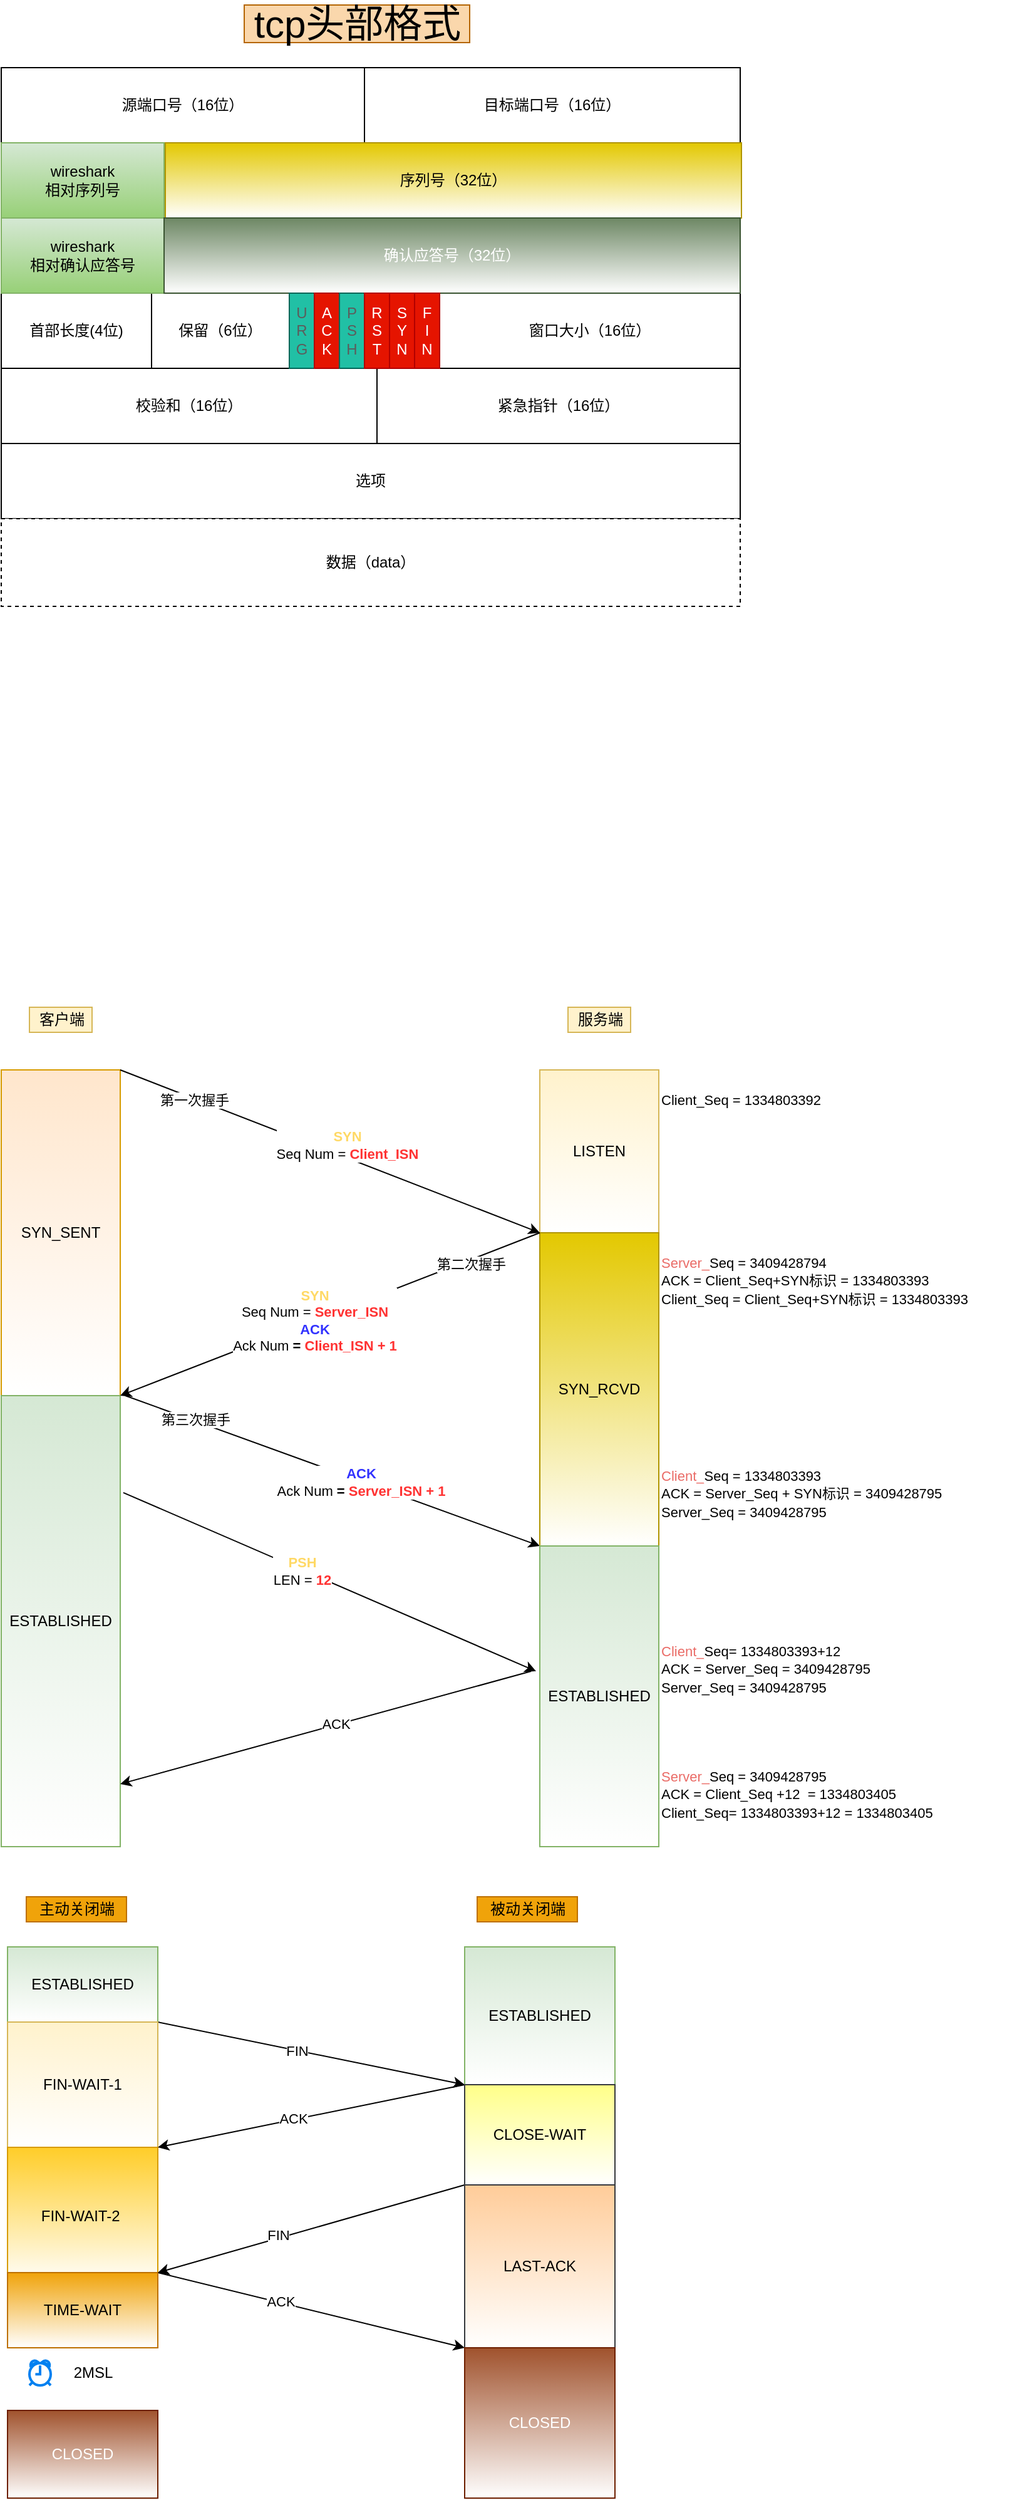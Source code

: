 <mxfile version="15.3.2" type="github">
  <diagram id="oA3eS2ro-VcBrTiEZLm-" name="第 1 页">
    <mxGraphModel dx="1133" dy="695" grid="1" gridSize="10" guides="1" tooltips="1" connect="1" arrows="1" fold="1" page="1" pageScale="1" pageWidth="827" pageHeight="1169" math="0" shadow="0">
      <root>
        <mxCell id="0" />
        <mxCell id="1" parent="0" />
        <mxCell id="Nb2khe5gCZyhO0hgCq8m-3" value="源端口号（16位）" style="rounded=0;whiteSpace=wrap;html=1;gradientColor=#ffffff;" parent="1" vertex="1">
          <mxGeometry x="130" y="180" width="290" height="60" as="geometry" />
        </mxCell>
        <mxCell id="Nb2khe5gCZyhO0hgCq8m-4" value="目标端口号（16位）" style="rounded=0;whiteSpace=wrap;html=1;gradientColor=#ffffff;" parent="1" vertex="1">
          <mxGeometry x="420" y="180" width="300" height="60" as="geometry" />
        </mxCell>
        <mxCell id="Nb2khe5gCZyhO0hgCq8m-9" value="首部长度(4位)" style="rounded=0;whiteSpace=wrap;html=1;" parent="1" vertex="1">
          <mxGeometry x="130" y="360" width="120" height="60" as="geometry" />
        </mxCell>
        <mxCell id="Nb2khe5gCZyhO0hgCq8m-10" value="保留（6位）" style="rounded=0;whiteSpace=wrap;html=1;" parent="1" vertex="1">
          <mxGeometry x="250" y="360" width="110" height="60" as="geometry" />
        </mxCell>
        <mxCell id="Nb2khe5gCZyhO0hgCq8m-11" value="窗口大小（16位）" style="rounded=0;whiteSpace=wrap;html=1;" parent="1" vertex="1">
          <mxGeometry x="480" y="360" width="240" height="60" as="geometry" />
        </mxCell>
        <mxCell id="Nb2khe5gCZyhO0hgCq8m-14" value="校验和（16位）" style="rounded=0;whiteSpace=wrap;html=1;" parent="1" vertex="1">
          <mxGeometry x="130" y="420" width="300" height="60" as="geometry" />
        </mxCell>
        <mxCell id="Nb2khe5gCZyhO0hgCq8m-16" value="紧急指针（16位）" style="rounded=0;whiteSpace=wrap;html=1;" parent="1" vertex="1">
          <mxGeometry x="430" y="420" width="290" height="60" as="geometry" />
        </mxCell>
        <mxCell id="Nb2khe5gCZyhO0hgCq8m-17" value="选项" style="rounded=0;whiteSpace=wrap;html=1;" parent="1" vertex="1">
          <mxGeometry x="130" y="480" width="590" height="60" as="geometry" />
        </mxCell>
        <mxCell id="Nb2khe5gCZyhO0hgCq8m-18" value="数据（data）" style="rounded=0;whiteSpace=wrap;html=1;dashed=1;" parent="1" vertex="1">
          <mxGeometry x="130" y="540" width="590" height="70" as="geometry" />
        </mxCell>
        <mxCell id="Nb2khe5gCZyhO0hgCq8m-20" value="wireshark&lt;br&gt;相对序列号" style="rounded=0;whiteSpace=wrap;html=1;gradientColor=#97d077;fillColor=#d5e8d4;strokeColor=#82b366;" parent="1" vertex="1">
          <mxGeometry x="130" y="240" width="130" height="60" as="geometry" />
        </mxCell>
        <mxCell id="Nb2khe5gCZyhO0hgCq8m-21" value="序列号（32位）" style="rounded=0;whiteSpace=wrap;html=1;fillColor=#e3c800;strokeColor=#B09500;fontColor=#000000;gradientColor=#ffffff;" parent="1" vertex="1">
          <mxGeometry x="261" y="240" width="460" height="60" as="geometry" />
        </mxCell>
        <mxCell id="Nb2khe5gCZyhO0hgCq8m-22" value="wireshark&lt;br&gt;相对确认应答号" style="rounded=0;whiteSpace=wrap;html=1;gradientColor=#97d077;fillColor=#d5e8d4;strokeColor=#82b366;" parent="1" vertex="1">
          <mxGeometry x="130" y="300" width="130" height="60" as="geometry" />
        </mxCell>
        <mxCell id="Nb2khe5gCZyhO0hgCq8m-23" value="确认应答号（32位）" style="rounded=0;whiteSpace=wrap;html=1;fillColor=#6d8764;strokeColor=#3A5431;fontColor=#ffffff;gradientColor=#ffffff;" parent="1" vertex="1">
          <mxGeometry x="260" y="300" width="460" height="60" as="geometry" />
        </mxCell>
        <mxCell id="Nb2khe5gCZyhO0hgCq8m-26" value="U&lt;br&gt;R&lt;br&gt;G" style="rounded=0;html=1;sketch=0;fontColor=#5C5C5C;strokeColor=#006658;fillColor=#21C0A5;whiteSpace=wrap;" parent="1" vertex="1">
          <mxGeometry x="360" y="360" width="20" height="60" as="geometry" />
        </mxCell>
        <mxCell id="Nb2khe5gCZyhO0hgCq8m-27" value="A&lt;br&gt;C&lt;br&gt;K" style="rounded=0;whiteSpace=wrap;html=1;sketch=0;fontColor=#ffffff;strokeColor=#B20000;fillColor=#e51400;" parent="1" vertex="1">
          <mxGeometry x="380" y="360" width="20" height="60" as="geometry" />
        </mxCell>
        <mxCell id="Nb2khe5gCZyhO0hgCq8m-28" value="P&lt;br&gt;S&lt;br&gt;H" style="rounded=0;whiteSpace=wrap;html=1;sketch=0;fontColor=#5C5C5C;strokeColor=#006658;fillColor=#21C0A5;" parent="1" vertex="1">
          <mxGeometry x="400" y="360" width="20" height="60" as="geometry" />
        </mxCell>
        <mxCell id="Nb2khe5gCZyhO0hgCq8m-29" value="R&lt;br&gt;S&lt;br&gt;T" style="rounded=0;whiteSpace=wrap;html=1;sketch=0;fontColor=#ffffff;strokeColor=#B20000;fillColor=#e51400;" parent="1" vertex="1">
          <mxGeometry x="420" y="360" width="20" height="60" as="geometry" />
        </mxCell>
        <mxCell id="Nb2khe5gCZyhO0hgCq8m-30" value="S&lt;br&gt;Y&lt;br&gt;N" style="rounded=0;whiteSpace=wrap;html=1;sketch=0;fontColor=#ffffff;strokeColor=#B20000;fillColor=#e51400;" parent="1" vertex="1">
          <mxGeometry x="440" y="360" width="20" height="60" as="geometry" />
        </mxCell>
        <mxCell id="Nb2khe5gCZyhO0hgCq8m-31" value="F&lt;br&gt;I&lt;br&gt;N" style="rounded=0;whiteSpace=wrap;html=1;sketch=0;fontColor=#ffffff;strokeColor=#B20000;fillColor=#e51400;" parent="1" vertex="1">
          <mxGeometry x="460" y="360" width="20" height="60" as="geometry" />
        </mxCell>
        <mxCell id="Nb2khe5gCZyhO0hgCq8m-32" value="&lt;font style=&quot;font-size: 31px&quot;&gt;tcp头部格式&lt;/font&gt;" style="text;html=1;align=center;verticalAlign=middle;resizable=0;points=[];autosize=1;fillColor=#fad7ac;strokeColor=#b46504;" parent="1" vertex="1">
          <mxGeometry x="324" y="130" width="180" height="30" as="geometry" />
        </mxCell>
        <mxCell id="5syFboAeOt0OYtr-gB5--3" value="SYN_SENT" style="rounded=0;whiteSpace=wrap;html=1;fillColor=#ffe6cc;strokeColor=#d79b00;gradientColor=#ffffff;" parent="1" vertex="1">
          <mxGeometry x="130" y="980" width="95" height="260" as="geometry" />
        </mxCell>
        <mxCell id="5syFboAeOt0OYtr-gB5--11" style="rounded=0;orthogonalLoop=1;jettySize=auto;html=1;entryX=0;entryY=0;entryDx=0;entryDy=0;" parent="1" target="5syFboAeOt0OYtr-gB5--7" edge="1">
          <mxGeometry relative="1" as="geometry">
            <mxPoint x="229" y="1240" as="sourcePoint" />
          </mxGeometry>
        </mxCell>
        <mxCell id="5syFboAeOt0OYtr-gB5--18" value="第三次握手" style="edgeLabel;html=1;align=center;verticalAlign=middle;resizable=0;points=[];" parent="5syFboAeOt0OYtr-gB5--11" vertex="1" connectable="0">
          <mxGeometry x="-0.669" y="1" relative="1" as="geometry">
            <mxPoint as="offset" />
          </mxGeometry>
        </mxCell>
        <mxCell id="5syFboAeOt0OYtr-gB5--4" value="&lt;span&gt;ESTABLISHED&lt;/span&gt;" style="rounded=0;whiteSpace=wrap;html=1;fillColor=#d5e8d4;strokeColor=#82b366;gradientColor=#ffffff;" parent="1" vertex="1">
          <mxGeometry x="130" y="1240" width="95" height="360" as="geometry" />
        </mxCell>
        <mxCell id="5syFboAeOt0OYtr-gB5--5" value="LISTEN" style="rounded=0;whiteSpace=wrap;html=1;fillColor=#fff2cc;strokeColor=#d6b656;gradientColor=#ffffff;gradientDirection=south;" parent="1" vertex="1">
          <mxGeometry x="560" y="980" width="95" height="130" as="geometry" />
        </mxCell>
        <mxCell id="5syFboAeOt0OYtr-gB5--6" value="SYN_RCVD" style="rounded=0;whiteSpace=wrap;html=1;fillColor=#e3c800;strokeColor=#B09500;fontColor=#000000;gradientColor=#ffffff;" parent="1" vertex="1">
          <mxGeometry x="560" y="1110" width="95" height="250" as="geometry" />
        </mxCell>
        <mxCell id="5syFboAeOt0OYtr-gB5--7" value="ESTABLISHED" style="rounded=0;whiteSpace=wrap;html=1;fillColor=#d5e8d4;strokeColor=#82b366;gradientColor=#ffffff;" parent="1" vertex="1">
          <mxGeometry x="560" y="1360" width="95" height="240" as="geometry" />
        </mxCell>
        <mxCell id="5syFboAeOt0OYtr-gB5--9" value="" style="endArrow=classic;html=1;exitX=1;exitY=0;exitDx=0;exitDy=0;entryX=0;entryY=1;entryDx=0;entryDy=0;" parent="1" source="5syFboAeOt0OYtr-gB5--3" target="5syFboAeOt0OYtr-gB5--5" edge="1">
          <mxGeometry width="50" height="50" relative="1" as="geometry">
            <mxPoint x="225" y="1040" as="sourcePoint" />
            <mxPoint x="440" y="1100" as="targetPoint" />
          </mxGeometry>
        </mxCell>
        <mxCell id="5syFboAeOt0OYtr-gB5--12" value="第一次握手" style="edgeLabel;html=1;align=center;verticalAlign=middle;resizable=0;points=[];" parent="5syFboAeOt0OYtr-gB5--9" vertex="1" connectable="0">
          <mxGeometry x="-0.647" y="-1" relative="1" as="geometry">
            <mxPoint as="offset" />
          </mxGeometry>
        </mxCell>
        <mxCell id="5syFboAeOt0OYtr-gB5--15" value="&lt;b&gt;&lt;font color=&quot;#ffd966&quot;&gt;SYN&lt;/font&gt;&lt;/b&gt;&lt;br&gt;Seq Num = &lt;font color=&quot;#ff3333&quot; style=&quot;font-weight: bold&quot;&gt;Client_ISN&lt;/font&gt;&lt;b&gt;&lt;font color=&quot;#ff3333&quot;&gt;&lt;br&gt;&lt;/font&gt;&lt;/b&gt;" style="edgeLabel;html=1;align=center;verticalAlign=middle;resizable=0;points=[];" parent="5syFboAeOt0OYtr-gB5--9" vertex="1" connectable="0">
          <mxGeometry x="0.076" relative="1" as="geometry">
            <mxPoint y="-10" as="offset" />
          </mxGeometry>
        </mxCell>
        <mxCell id="5syFboAeOt0OYtr-gB5--10" value="" style="endArrow=classic;html=1;exitX=0;exitY=0;exitDx=0;exitDy=0;entryX=1;entryY=0;entryDx=0;entryDy=0;" parent="1" source="5syFboAeOt0OYtr-gB5--6" target="5syFboAeOt0OYtr-gB5--4" edge="1">
          <mxGeometry width="50" height="50" relative="1" as="geometry">
            <mxPoint x="530" y="1030" as="sourcePoint" />
            <mxPoint x="530" y="1440" as="targetPoint" />
          </mxGeometry>
        </mxCell>
        <mxCell id="5syFboAeOt0OYtr-gB5--17" value="第二次握手" style="edgeLabel;html=1;align=center;verticalAlign=middle;resizable=0;points=[];" parent="5syFboAeOt0OYtr-gB5--10" vertex="1" connectable="0">
          <mxGeometry x="-0.667" y="3" relative="1" as="geometry">
            <mxPoint as="offset" />
          </mxGeometry>
        </mxCell>
        <mxCell id="5syFboAeOt0OYtr-gB5--16" value="&lt;b&gt;&lt;font color=&quot;#ffd966&quot;&gt;SYN&lt;/font&gt;&lt;/b&gt;&lt;br&gt;Seq Num = &lt;font color=&quot;#ff3333&quot; style=&quot;font-weight: bold&quot;&gt;Server_ISN&lt;/font&gt;&lt;br&gt;&lt;b&gt;&lt;font color=&quot;#3333ff&quot;&gt;ACK&lt;/font&gt;&lt;/b&gt;&lt;br&gt;Ack Num&lt;b&gt; =&lt;font color=&quot;#ff3333&quot;&gt;&amp;nbsp;&lt;/font&gt;&lt;/b&gt;&lt;span style=&quot;color: rgb(255 , 51 , 51) ; font-weight: 700&quot;&gt;Client_ISN + 1&lt;/span&gt;&lt;b&gt;&lt;font color=&quot;#ff3333&quot;&gt;&lt;br&gt;&lt;/font&gt;&lt;/b&gt;" style="edgeLabel;html=1;align=center;verticalAlign=middle;resizable=0;points=[];" parent="1" vertex="1" connectable="0">
          <mxGeometry x="379.999" y="1179.998" as="geometry" />
        </mxCell>
        <mxCell id="5syFboAeOt0OYtr-gB5--19" value="&lt;b&gt;&lt;font color=&quot;#3333ff&quot;&gt;ACK&lt;/font&gt;&lt;/b&gt;&lt;br&gt;Ack Num&lt;b&gt; =&lt;font color=&quot;#ff3333&quot;&gt;&amp;nbsp;&lt;/font&gt;&lt;/b&gt;&lt;span style=&quot;color: rgb(255 , 51 , 51) ; font-weight: 700&quot;&gt;Server_ISN + 1&lt;/span&gt;&lt;b&gt;&lt;font color=&quot;#ff3333&quot;&gt;&lt;br&gt;&lt;/font&gt;&lt;/b&gt;" style="edgeLabel;html=1;align=center;verticalAlign=middle;resizable=0;points=[];" parent="1" vertex="1" connectable="0">
          <mxGeometry x="419.999" y="1299.998" as="geometry">
            <mxPoint x="-3" y="9" as="offset" />
          </mxGeometry>
        </mxCell>
        <mxCell id="5syFboAeOt0OYtr-gB5--20" value="客户端" style="text;html=1;align=center;verticalAlign=middle;resizable=0;points=[];autosize=1;strokeColor=#d6b656;fillColor=#fff2cc;" parent="1" vertex="1">
          <mxGeometry x="152.5" y="930" width="50" height="20" as="geometry" />
        </mxCell>
        <mxCell id="5syFboAeOt0OYtr-gB5--21" value="服务端" style="text;html=1;align=center;verticalAlign=middle;resizable=0;points=[];autosize=1;strokeColor=#d6b656;fillColor=#fff2cc;" parent="1" vertex="1">
          <mxGeometry x="582.5" y="930" width="50" height="20" as="geometry" />
        </mxCell>
        <mxCell id="5syFboAeOt0OYtr-gB5--24" value="" style="endArrow=classic;html=1;exitX=1.026;exitY=0.215;exitDx=0;exitDy=0;exitPerimeter=0;" parent="1" source="5syFboAeOt0OYtr-gB5--4" edge="1">
          <mxGeometry width="50" height="50" relative="1" as="geometry">
            <mxPoint x="225" y="1450" as="sourcePoint" />
            <mxPoint x="557" y="1460" as="targetPoint" />
            <Array as="points" />
          </mxGeometry>
        </mxCell>
        <mxCell id="5syFboAeOt0OYtr-gB5--27" value="&lt;b&gt;&lt;font color=&quot;#ffd966&quot;&gt;PSH&lt;/font&gt;&lt;/b&gt;&lt;br&gt;LEN =&amp;nbsp;&lt;font color=&quot;#ff3333&quot; style=&quot;font-weight: bold&quot;&gt;12&lt;/font&gt;&lt;br&gt;" style="edgeLabel;html=1;align=center;verticalAlign=middle;resizable=0;points=[];" parent="5syFboAeOt0OYtr-gB5--24" vertex="1" connectable="0">
          <mxGeometry x="-0.27" y="-3" relative="1" as="geometry">
            <mxPoint x="23" y="8" as="offset" />
          </mxGeometry>
        </mxCell>
        <mxCell id="5syFboAeOt0OYtr-gB5--25" value="" style="endArrow=classic;html=1;" parent="1" edge="1">
          <mxGeometry width="50" height="50" relative="1" as="geometry">
            <mxPoint x="553" y="1460" as="sourcePoint" />
            <mxPoint x="225" y="1550" as="targetPoint" />
            <Array as="points" />
          </mxGeometry>
        </mxCell>
        <mxCell id="5syFboAeOt0OYtr-gB5--41" value="ACK" style="edgeLabel;html=1;align=center;verticalAlign=middle;resizable=0;points=[];" parent="5syFboAeOt0OYtr-gB5--25" vertex="1" connectable="0">
          <mxGeometry x="-0.048" y="-1" relative="1" as="geometry">
            <mxPoint as="offset" />
          </mxGeometry>
        </mxCell>
        <mxCell id="5syFboAeOt0OYtr-gB5--28" value="&lt;div style=&quot;text-align: center&quot;&gt;&lt;font face=&quot;helvetica&quot;&gt;&lt;span style=&quot;font-size: 11px ; background-color: rgb(255 , 255 , 255)&quot;&gt;Client_Seq =&amp;nbsp;&lt;/span&gt;&lt;/font&gt;&lt;span style=&quot;font-family: &amp;#34;helvetica&amp;#34; ; font-size: 11px&quot;&gt;1334803392&lt;/span&gt;&lt;/div&gt;" style="text;whiteSpace=wrap;html=1;" parent="1" vertex="1">
          <mxGeometry x="655" y="990" width="160" height="20" as="geometry" />
        </mxCell>
        <mxCell id="5syFboAeOt0OYtr-gB5--29" value="&lt;div style=&quot;text-align: center&quot;&gt;&lt;/div&gt;&lt;font face=&quot;helvetica&quot; style=&quot;text-align: center&quot;&gt;&lt;span style=&quot;font-size: 11px ; background-color: rgb(255 , 255 , 255)&quot;&gt;&lt;font color=&quot;#ea6b66&quot;&gt;Server_&lt;/font&gt;&lt;/span&gt;&lt;/font&gt;&lt;span style=&quot;font-family: &amp;#34;helvetica&amp;#34; ; font-size: 11px ; text-align: center ; background-color: rgb(255 , 255 , 255)&quot;&gt;Seq&lt;/span&gt;&lt;font face=&quot;helvetica&quot; style=&quot;text-align: center&quot;&gt;&lt;span style=&quot;font-size: 11px ; background-color: rgb(255 , 255 , 255)&quot;&gt;&amp;nbsp;=&amp;nbsp;&lt;/span&gt;&lt;/font&gt;&lt;span style=&quot;font-size: 11px ; text-align: center ; font-family: &amp;#34;helvetica&amp;#34;&quot;&gt;3409428794&lt;/span&gt;&lt;span style=&quot;font-family: &amp;#34;helvetica&amp;#34; ; font-size: 11px ; text-align: center ; background-color: rgb(255 , 255 , 255)&quot;&gt;&lt;br&gt;ACK = Client_&lt;/span&gt;&lt;span style=&quot;font-family: &amp;#34;helvetica&amp;#34; ; font-size: 11px ; text-align: center ; background-color: rgb(255 , 255 , 255)&quot;&gt;Seq&lt;/span&gt;&lt;span style=&quot;font-family: &amp;#34;helvetica&amp;#34; ; font-size: 11px ; text-align: center ; background-color: rgb(255 , 255 , 255)&quot;&gt;+&lt;/span&gt;&lt;span style=&quot;font-family: &amp;#34;helvetica&amp;#34; ; font-size: 11px ; text-align: center ; background-color: rgb(255 , 255 , 255)&quot;&gt;SYN&lt;/span&gt;&lt;span style=&quot;font-family: &amp;#34;helvetica&amp;#34; ; font-size: 11px ; text-align: center ; background-color: rgb(255 , 255 , 255)&quot;&gt;标识 =&amp;nbsp;&lt;/span&gt;&lt;span style=&quot;font-family: &amp;#34;helvetica&amp;#34; ; font-size: 11px ; text-align: center&quot;&gt;1334803393&lt;br&gt;&lt;/span&gt;&lt;span style=&quot;font-family: &amp;#34;helvetica&amp;#34; ; font-size: 11px ; text-align: center ; background-color: rgb(255 , 255 , 255)&quot;&gt;Client_&lt;/span&gt;&lt;span style=&quot;font-family: &amp;#34;helvetica&amp;#34; ; font-size: 11px ; text-align: center ; background-color: rgb(255 , 255 , 255)&quot;&gt;Seq&lt;/span&gt;&lt;span style=&quot;font-family: &amp;#34;helvetica&amp;#34; ; font-size: 11px ; text-align: center ; background-color: rgb(255 , 255 , 255)&quot;&gt;&amp;nbsp;=&amp;nbsp;&lt;/span&gt;&lt;span style=&quot;font-size: 11px ; font-family: &amp;#34;helvetica&amp;#34; ; text-align: center ; background-color: rgb(255 , 255 , 255)&quot;&gt;Client_&lt;/span&gt;&lt;span style=&quot;font-family: &amp;#34;helvetica&amp;#34; ; font-size: 11px ; text-align: center ; background-color: rgb(255 , 255 , 255)&quot;&gt;Seq&lt;/span&gt;&lt;span style=&quot;font-size: 11px ; font-family: &amp;#34;helvetica&amp;#34; ; text-align: center ; background-color: rgb(255 , 255 , 255)&quot;&gt;+&lt;/span&gt;&lt;span style=&quot;font-family: &amp;#34;helvetica&amp;#34; ; font-size: 11px ; text-align: center ; background-color: rgb(255 , 255 , 255)&quot;&gt;SYN&lt;/span&gt;&lt;span style=&quot;font-size: 11px ; font-family: &amp;#34;helvetica&amp;#34; ; text-align: center ; background-color: rgb(255 , 255 , 255)&quot;&gt;标识 =&amp;nbsp;&lt;/span&gt;&lt;span style=&quot;font-size: 11px ; font-family: &amp;#34;helvetica&amp;#34; ; text-align: center&quot;&gt;1334803393&lt;/span&gt;&lt;span style=&quot;font-family: &amp;#34;helvetica&amp;#34; ; font-size: 11px ; text-align: center ; background-color: rgb(255 , 255 , 255)&quot;&gt;&lt;br&gt;&lt;/span&gt;" style="text;whiteSpace=wrap;html=1;" parent="1" vertex="1">
          <mxGeometry x="655" y="1120" width="285" height="50" as="geometry" />
        </mxCell>
        <mxCell id="5syFboAeOt0OYtr-gB5--33" value="&lt;div style=&quot;text-align: center&quot;&gt;&lt;br&gt;&lt;/div&gt;" style="text;whiteSpace=wrap;html=1;" parent="1" vertex="1">
          <mxGeometry x="360" y="1240" width="160" height="20" as="geometry" />
        </mxCell>
        <mxCell id="5syFboAeOt0OYtr-gB5--38" value="&lt;div style=&quot;text-align: center&quot;&gt;&lt;/div&gt;&lt;span style=&quot;font-size: 11px ; font-family: &amp;#34;helvetica&amp;#34; ; text-align: center ; background-color: rgb(255 , 255 , 255)&quot;&gt;&lt;font color=&quot;#ea6b66&quot;&gt;Client_&lt;/font&gt;&lt;/span&gt;&lt;span style=&quot;font-family: &amp;#34;helvetica&amp;#34; ; font-size: 11px ; text-align: center ; background-color: rgb(255 , 255 , 255)&quot;&gt;Seq&lt;/span&gt;&lt;span style=&quot;font-size: 11px ; font-family: &amp;#34;helvetica&amp;#34; ; text-align: center ; background-color: rgb(255 , 255 , 255)&quot;&gt;&amp;nbsp;=&amp;nbsp;&lt;/span&gt;&lt;span style=&quot;font-size: 11px ; font-family: &amp;#34;helvetica&amp;#34; ; text-align: center&quot;&gt;1334803393&lt;/span&gt;&lt;font face=&quot;helvetica&quot; style=&quot;text-align: center&quot;&gt;&lt;span style=&quot;font-size: 11px ; background-color: rgb(255 , 255 , 255)&quot;&gt;&lt;br&gt;&lt;/span&gt;&lt;/font&gt;&lt;span style=&quot;font-family: &amp;#34;helvetica&amp;#34; ; font-size: 11px ; text-align: center ; background-color: rgb(255 , 255 , 255)&quot;&gt;ACK =&amp;nbsp;&lt;/span&gt;&lt;span style=&quot;font-family: &amp;#34;helvetica&amp;#34; ; font-size: 11px ; text-align: center ; background-color: rgb(255 , 255 , 255)&quot;&gt;Server&lt;/span&gt;&lt;span style=&quot;font-family: &amp;#34;helvetica&amp;#34; ; font-size: 11px ; text-align: center ; background-color: rgb(255 , 255 , 255)&quot;&gt;_&lt;/span&gt;&lt;span style=&quot;font-family: &amp;#34;helvetica&amp;#34; ; font-size: 11px ; text-align: center ; background-color: rgb(255 , 255 , 255)&quot;&gt;Seq&lt;/span&gt;&lt;span style=&quot;font-family: &amp;#34;helvetica&amp;#34; ; font-size: 11px ; text-align: center ; background-color: rgb(255 , 255 , 255)&quot;&gt;&amp;nbsp;+&amp;nbsp;&lt;/span&gt;&lt;span style=&quot;font-family: &amp;#34;helvetica&amp;#34; ; font-size: 11px ; text-align: center ; background-color: rgb(255 , 255 , 255)&quot;&gt;SYN&lt;/span&gt;&lt;span style=&quot;font-family: &amp;#34;helvetica&amp;#34; ; font-size: 11px ; text-align: center ; background-color: rgb(255 , 255 , 255)&quot;&gt;标识 =&amp;nbsp;&lt;/span&gt;&lt;span style=&quot;font-family: &amp;#34;helvetica&amp;#34; ; font-size: 11px ; text-align: center&quot;&gt;3409428795&lt;br&gt;&lt;/span&gt;&lt;font face=&quot;helvetica&quot; style=&quot;text-align: center&quot;&gt;&lt;span style=&quot;font-size: 11px ; background-color: rgb(255 , 255 , 255)&quot;&gt;Server_&lt;/span&gt;&lt;/font&gt;&lt;span style=&quot;font-family: &amp;#34;helvetica&amp;#34; ; font-size: 11px ; text-align: center ; background-color: rgb(255 , 255 , 255)&quot;&gt;Seq&lt;/span&gt;&lt;font face=&quot;helvetica&quot; style=&quot;text-align: center&quot;&gt;&lt;span style=&quot;font-size: 11px ; background-color: rgb(255 , 255 , 255)&quot;&gt;&amp;nbsp;=&amp;nbsp;&lt;/span&gt;&lt;/font&gt;&lt;span style=&quot;font-size: 11px ; font-family: &amp;#34;helvetica&amp;#34; ; text-align: center&quot;&gt;3409428795&lt;/span&gt;&lt;span style=&quot;font-size: 11px ; font-family: &amp;#34;helvetica&amp;#34; ; text-align: center ; background-color: rgb(255 , 255 , 255)&quot;&gt;&lt;br&gt;&lt;/span&gt;" style="text;whiteSpace=wrap;html=1;" parent="1" vertex="1">
          <mxGeometry x="655" y="1290" width="285" height="60" as="geometry" />
        </mxCell>
        <mxCell id="5syFboAeOt0OYtr-gB5--39" value="&lt;div style=&quot;text-align: center&quot;&gt;&lt;/div&gt;&lt;span style=&quot;font-size: 11px ; font-family: &amp;#34;helvetica&amp;#34; ; text-align: center ; background-color: rgb(255 , 255 , 255)&quot;&gt;&lt;font color=&quot;#ea6b66&quot;&gt;Client_&lt;/font&gt;&lt;/span&gt;&lt;span style=&quot;font-family: &amp;#34;helvetica&amp;#34; ; font-size: 11px ; text-align: center ; background-color: rgb(255 , 255 , 255)&quot;&gt;Seq&lt;/span&gt;&lt;span style=&quot;font-size: 11px ; font-family: &amp;#34;helvetica&amp;#34; ; text-align: center ; background-color: rgb(255 , 255 , 255)&quot;&gt;=&amp;nbsp;&lt;/span&gt;&lt;span style=&quot;font-size: 11px ; font-family: &amp;#34;helvetica&amp;#34; ; text-align: center&quot;&gt;1334803393+12&amp;nbsp;&lt;/span&gt;&lt;font face=&quot;helvetica&quot; style=&quot;text-align: center&quot;&gt;&lt;span style=&quot;font-size: 11px ; background-color: rgb(255 , 255 , 255)&quot;&gt;&lt;br&gt;&lt;/span&gt;&lt;/font&gt;&lt;span style=&quot;font-family: &amp;#34;helvetica&amp;#34; ; font-size: 11px ; text-align: center ; background-color: rgb(255 , 255 , 255)&quot;&gt;ACK =&amp;nbsp;&lt;/span&gt;&lt;span style=&quot;font-family: &amp;#34;helvetica&amp;#34; ; font-size: 11px ; text-align: center ; background-color: rgb(255 , 255 , 255)&quot;&gt;Server&lt;/span&gt;&lt;span style=&quot;font-family: &amp;#34;helvetica&amp;#34; ; font-size: 11px ; text-align: center ; background-color: rgb(255 , 255 , 255)&quot;&gt;_&lt;/span&gt;&lt;span style=&quot;font-family: &amp;#34;helvetica&amp;#34; ; font-size: 11px ; text-align: center ; background-color: rgb(255 , 255 , 255)&quot;&gt;Seq&lt;/span&gt;&lt;span style=&quot;font-family: &amp;#34;helvetica&amp;#34; ; font-size: 11px ; text-align: center ; background-color: rgb(255 , 255 , 255)&quot;&gt;&amp;nbsp;=&amp;nbsp;&lt;/span&gt;&lt;span style=&quot;font-family: &amp;#34;helvetica&amp;#34; ; font-size: 11px ; text-align: center&quot;&gt;3409428795&lt;br&gt;&lt;/span&gt;&lt;font face=&quot;helvetica&quot; style=&quot;text-align: center&quot;&gt;&lt;span style=&quot;font-size: 11px ; background-color: rgb(255 , 255 , 255)&quot;&gt;Server_&lt;/span&gt;&lt;/font&gt;&lt;span style=&quot;font-family: &amp;#34;helvetica&amp;#34; ; font-size: 11px ; text-align: center ; background-color: rgb(255 , 255 , 255)&quot;&gt;Seq&amp;nbsp;&lt;/span&gt;&lt;font face=&quot;helvetica&quot; style=&quot;text-align: center&quot;&gt;&lt;span style=&quot;font-size: 11px ; background-color: rgb(255 , 255 , 255)&quot;&gt;=&amp;nbsp;&lt;/span&gt;&lt;/font&gt;&lt;span style=&quot;font-size: 11px ; font-family: &amp;#34;helvetica&amp;#34; ; text-align: center&quot;&gt;3409428795&lt;/span&gt;&lt;span style=&quot;font-size: 11px ; font-family: &amp;#34;helvetica&amp;#34; ; text-align: center ; background-color: rgb(255 , 255 , 255)&quot;&gt;&lt;br&gt;&lt;/span&gt;" style="text;whiteSpace=wrap;html=1;" parent="1" vertex="1">
          <mxGeometry x="655" y="1430" width="285" height="60" as="geometry" />
        </mxCell>
        <mxCell id="5syFboAeOt0OYtr-gB5--40" value="&lt;div style=&quot;text-align: center&quot;&gt;&lt;/div&gt;&lt;font face=&quot;helvetica&quot; style=&quot;text-align: center&quot;&gt;&lt;span style=&quot;font-size: 11px ; background-color: rgb(255 , 255 , 255)&quot;&gt;&lt;font color=&quot;#ea6b66&quot;&gt;Server_&lt;/font&gt;&lt;/span&gt;&lt;/font&gt;&lt;span style=&quot;font-family: &amp;#34;helvetica&amp;#34; ; font-size: 11px ; text-align: center ; background-color: rgb(255 , 255 , 255)&quot;&gt;Seq&lt;/span&gt;&lt;font face=&quot;helvetica&quot; style=&quot;text-align: center&quot;&gt;&lt;span style=&quot;font-size: 11px ; background-color: rgb(255 , 255 , 255)&quot;&gt;&amp;nbsp;=&amp;nbsp;&lt;/span&gt;&lt;/font&gt;&lt;span style=&quot;font-size: 11px ; font-family: &amp;#34;helvetica&amp;#34; ; text-align: center&quot;&gt;3409428795&lt;br&gt;&lt;/span&gt;&lt;span style=&quot;font-size: 11px ; font-family: &amp;#34;helvetica&amp;#34; ; text-align: center ; background-color: rgb(255 , 255 , 255)&quot;&gt;ACK =&amp;nbsp;&lt;/span&gt;&lt;span style=&quot;font-size: 11px ; font-family: &amp;#34;helvetica&amp;#34; ; text-align: center ; background-color: rgb(255 , 255 , 255)&quot;&gt;Client_&lt;/span&gt;&lt;span style=&quot;font-family: &amp;#34;helvetica&amp;#34; ; font-size: 11px ; text-align: center ; background-color: rgb(255 , 255 , 255)&quot;&gt;Seq&lt;/span&gt;&lt;span style=&quot;font-size: 11px ; font-family: &amp;#34;helvetica&amp;#34; ; text-align: center ; background-color: rgb(255 , 255 , 255)&quot;&gt;&amp;nbsp;+12&lt;/span&gt;&lt;span style=&quot;font-size: 11px ; font-family: &amp;#34;helvetica&amp;#34; ; text-align: center ; background-color: rgb(255 , 255 , 255)&quot;&gt;&amp;nbsp; =&amp;nbsp;&lt;/span&gt;&lt;span style=&quot;font-size: 11px ; font-family: &amp;#34;helvetica&amp;#34; ; text-align: center ; background-color: rgb(255 , 255 , 255)&quot;&gt;1334803405&lt;/span&gt;&lt;span style=&quot;font-size: 11px ; font-family: &amp;#34;helvetica&amp;#34; ; text-align: center ; background-color: rgb(255 , 255 , 255)&quot;&gt;&lt;br&gt;Client_&lt;/span&gt;&lt;span style=&quot;font-family: &amp;#34;helvetica&amp;#34; ; font-size: 11px ; text-align: center ; background-color: rgb(255 , 255 , 255)&quot;&gt;Seq&lt;/span&gt;&lt;span style=&quot;font-size: 11px ; font-family: &amp;#34;helvetica&amp;#34; ; text-align: center ; background-color: rgb(255 , 255 , 255)&quot;&gt;=&amp;nbsp;&lt;/span&gt;&lt;span style=&quot;font-size: 11px ; font-family: &amp;#34;helvetica&amp;#34; ; text-align: center&quot;&gt;1334803393+12 =&amp;nbsp;&lt;/span&gt;&lt;span style=&quot;font-family: &amp;#34;helvetica&amp;#34; ; font-size: 11px ; text-align: center ; background-color: rgb(255 , 255 , 255)&quot;&gt;1334803405&lt;/span&gt;&lt;span style=&quot;font-family: &amp;#34;helvetica&amp;#34; ; font-size: 11px ; text-align: center&quot;&gt;&lt;br&gt;&lt;/span&gt;&lt;span style=&quot;font-size: 11px ; font-family: &amp;#34;helvetica&amp;#34; ; text-align: center ; background-color: rgb(255 , 255 , 255)&quot;&gt;&lt;br&gt;&lt;/span&gt;" style="text;whiteSpace=wrap;html=1;" parent="1" vertex="1">
          <mxGeometry x="655" y="1530" width="285" height="60" as="geometry" />
        </mxCell>
        <mxCell id="5syFboAeOt0OYtr-gB5--42" value="&lt;span&gt;ESTABLISHED&lt;/span&gt;" style="rounded=0;whiteSpace=wrap;html=1;gradientDirection=south;fillColor=#d5e8d4;strokeColor=#82b366;gradientColor=#FFFFFF;" parent="1" vertex="1">
          <mxGeometry x="135" y="1680" width="120" height="60" as="geometry" />
        </mxCell>
        <mxCell id="5syFboAeOt0OYtr-gB5--53" style="edgeStyle=none;rounded=0;orthogonalLoop=1;jettySize=auto;html=1;exitX=1;exitY=0;exitDx=0;exitDy=0;entryX=0;entryY=0;entryDx=0;entryDy=0;" parent="1" source="5syFboAeOt0OYtr-gB5--43" target="5syFboAeOt0OYtr-gB5--49" edge="1">
          <mxGeometry relative="1" as="geometry" />
        </mxCell>
        <mxCell id="5syFboAeOt0OYtr-gB5--58" value="FIN" style="edgeLabel;html=1;align=center;verticalAlign=middle;resizable=0;points=[];" parent="5syFboAeOt0OYtr-gB5--53" vertex="1" connectable="0">
          <mxGeometry x="-0.098" relative="1" as="geometry">
            <mxPoint as="offset" />
          </mxGeometry>
        </mxCell>
        <mxCell id="5syFboAeOt0OYtr-gB5--43" value="&lt;div class=&quot;lake-content&quot;&gt;&lt;span class=&quot;ne-text&quot;&gt;FIN-WAIT-1&lt;/span&gt;&lt;/div&gt;" style="rounded=0;whiteSpace=wrap;html=1;gradientDirection=south;fillColor=#fff2cc;strokeColor=#d6b656;gradientColor=#FFFFFF;" parent="1" vertex="1">
          <mxGeometry x="135" y="1740" width="120" height="100" as="geometry" />
        </mxCell>
        <mxCell id="5syFboAeOt0OYtr-gB5--44" value="&lt;div class=&quot;lake-content&quot;&gt;&lt;span class=&quot;ne-text&quot;&gt;FIN-WAIT-2&amp;nbsp;&lt;/span&gt;&lt;/div&gt;" style="rounded=0;whiteSpace=wrap;html=1;gradientDirection=south;fillColor=#ffcd28;strokeColor=#d79b00;gradientColor=#ffffff;" parent="1" vertex="1">
          <mxGeometry x="135" y="1840" width="120" height="110" as="geometry" />
        </mxCell>
        <mxCell id="5syFboAeOt0OYtr-gB5--57" style="edgeStyle=none;rounded=0;orthogonalLoop=1;jettySize=auto;html=1;exitX=1;exitY=0;exitDx=0;exitDy=0;entryX=0;entryY=0;entryDx=0;entryDy=0;" parent="1" source="5syFboAeOt0OYtr-gB5--45" target="5syFboAeOt0OYtr-gB5--52" edge="1">
          <mxGeometry relative="1" as="geometry" />
        </mxCell>
        <mxCell id="5syFboAeOt0OYtr-gB5--64" value="ACK" style="edgeLabel;html=1;align=center;verticalAlign=middle;resizable=0;points=[];" parent="5syFboAeOt0OYtr-gB5--57" vertex="1" connectable="0">
          <mxGeometry x="-0.202" y="1" relative="1" as="geometry">
            <mxPoint as="offset" />
          </mxGeometry>
        </mxCell>
        <mxCell id="5syFboAeOt0OYtr-gB5--45" value="&lt;div class=&quot;lake-content&quot;&gt;&lt;span class=&quot;ne-text&quot;&gt;TIME-WAIT&lt;/span&gt;&lt;/div&gt;" style="rounded=0;whiteSpace=wrap;html=1;gradientDirection=south;fillColor=#f0a30a;strokeColor=#BD7000;fontColor=#000000;gradientColor=#ffffff;" parent="1" vertex="1">
          <mxGeometry x="135" y="1940" width="120" height="60" as="geometry" />
        </mxCell>
        <mxCell id="5syFboAeOt0OYtr-gB5--46" value="CLOSED" style="rounded=0;whiteSpace=wrap;html=1;gradientDirection=south;fillColor=#a0522d;strokeColor=#6D1F00;fontColor=#ffffff;gradientColor=#ffffff;" parent="1" vertex="1">
          <mxGeometry x="135" y="2050" width="120" height="70" as="geometry" />
        </mxCell>
        <mxCell id="5syFboAeOt0OYtr-gB5--48" value="&lt;span&gt;ESTABLISHED&lt;/span&gt;" style="rounded=0;whiteSpace=wrap;html=1;gradientDirection=south;fillColor=#d5e8d4;strokeColor=#82b366;gradientColor=#FFFFFF;" parent="1" vertex="1">
          <mxGeometry x="500" y="1680" width="120" height="110" as="geometry" />
        </mxCell>
        <mxCell id="5syFboAeOt0OYtr-gB5--54" style="edgeStyle=none;rounded=0;orthogonalLoop=1;jettySize=auto;html=1;exitX=0;exitY=0;exitDx=0;exitDy=0;entryX=1;entryY=1;entryDx=0;entryDy=0;" parent="1" source="5syFboAeOt0OYtr-gB5--49" target="5syFboAeOt0OYtr-gB5--43" edge="1">
          <mxGeometry relative="1" as="geometry" />
        </mxCell>
        <mxCell id="5syFboAeOt0OYtr-gB5--60" value="ACK" style="edgeLabel;html=1;align=center;verticalAlign=middle;resizable=0;points=[];" parent="5syFboAeOt0OYtr-gB5--54" vertex="1" connectable="0">
          <mxGeometry x="0.116" y="-1" relative="1" as="geometry">
            <mxPoint as="offset" />
          </mxGeometry>
        </mxCell>
        <mxCell id="5syFboAeOt0OYtr-gB5--56" style="edgeStyle=none;rounded=0;orthogonalLoop=1;jettySize=auto;html=1;exitX=0;exitY=1;exitDx=0;exitDy=0;entryX=1;entryY=0;entryDx=0;entryDy=0;" parent="1" source="5syFboAeOt0OYtr-gB5--49" target="5syFboAeOt0OYtr-gB5--45" edge="1">
          <mxGeometry relative="1" as="geometry" />
        </mxCell>
        <mxCell id="5syFboAeOt0OYtr-gB5--61" value="FIN" style="edgeLabel;html=1;align=center;verticalAlign=middle;resizable=0;points=[];" parent="5syFboAeOt0OYtr-gB5--56" vertex="1" connectable="0">
          <mxGeometry x="-0.206" y="-2" relative="1" as="geometry">
            <mxPoint x="-52" y="14" as="offset" />
          </mxGeometry>
        </mxCell>
        <mxCell id="5syFboAeOt0OYtr-gB5--49" value="&lt;div class=&quot;lake-content&quot;&gt;&lt;span class=&quot;ne-text&quot;&gt;CLOSE-WAIT&lt;/span&gt;&lt;/div&gt;" style="rounded=0;whiteSpace=wrap;html=1;gradientDirection=south;fillColor=#ffff88;strokeColor=#36393d;gradientColor=#ffffff;" parent="1" vertex="1">
          <mxGeometry x="500" y="1790" width="120" height="80" as="geometry" />
        </mxCell>
        <mxCell id="5syFboAeOt0OYtr-gB5--51" value="&lt;div class=&quot;lake-content&quot;&gt;&lt;span class=&quot;ne-text&quot;&gt;LAST-ACK&lt;/span&gt;&lt;/div&gt;" style="rounded=0;whiteSpace=wrap;html=1;gradientDirection=south;fillColor=#ffcc99;strokeColor=#36393d;gradientColor=#ffffff;" parent="1" vertex="1">
          <mxGeometry x="500" y="1870" width="120" height="130" as="geometry" />
        </mxCell>
        <mxCell id="5syFboAeOt0OYtr-gB5--52" value="CLOSED" style="rounded=0;whiteSpace=wrap;html=1;gradientDirection=south;fillColor=#a0522d;strokeColor=#6D1F00;fontColor=#ffffff;gradientColor=#ffffff;" parent="1" vertex="1">
          <mxGeometry x="500" y="2000" width="120" height="120" as="geometry" />
        </mxCell>
        <mxCell id="5syFboAeOt0OYtr-gB5--65" value="2MSL" style="text;html=1;align=center;verticalAlign=middle;resizable=0;points=[];autosize=1;strokeColor=none;fillColor=none;" parent="1" vertex="1">
          <mxGeometry x="177.5" y="2010" width="50" height="20" as="geometry" />
        </mxCell>
        <mxCell id="5syFboAeOt0OYtr-gB5--66" value="" style="html=1;verticalLabelPosition=bottom;align=center;labelBackgroundColor=#ffffff;verticalAlign=top;strokeWidth=2;strokeColor=#0080F0;shadow=0;dashed=0;shape=mxgraph.ios7.icons.alarm_clock;gradientColor=#ffffff;gradientDirection=south;" parent="1" vertex="1">
          <mxGeometry x="152.5" y="2010" width="17" height="20" as="geometry" />
        </mxCell>
        <mxCell id="5syFboAeOt0OYtr-gB5--67" value="主动关闭端" style="text;html=1;align=center;verticalAlign=middle;resizable=0;points=[];autosize=1;strokeColor=#BD7000;fillColor=#f0a30a;fontColor=#000000;direction=west;" parent="1" vertex="1">
          <mxGeometry x="150" y="1640" width="80" height="20" as="geometry" />
        </mxCell>
        <mxCell id="5syFboAeOt0OYtr-gB5--68" value="被动关闭端" style="text;html=1;align=center;verticalAlign=middle;resizable=0;points=[];autosize=1;strokeColor=#BD7000;fillColor=#f0a30a;fontColor=#000000;" parent="1" vertex="1">
          <mxGeometry x="510" y="1640" width="80" height="20" as="geometry" />
        </mxCell>
      </root>
    </mxGraphModel>
  </diagram>
</mxfile>
